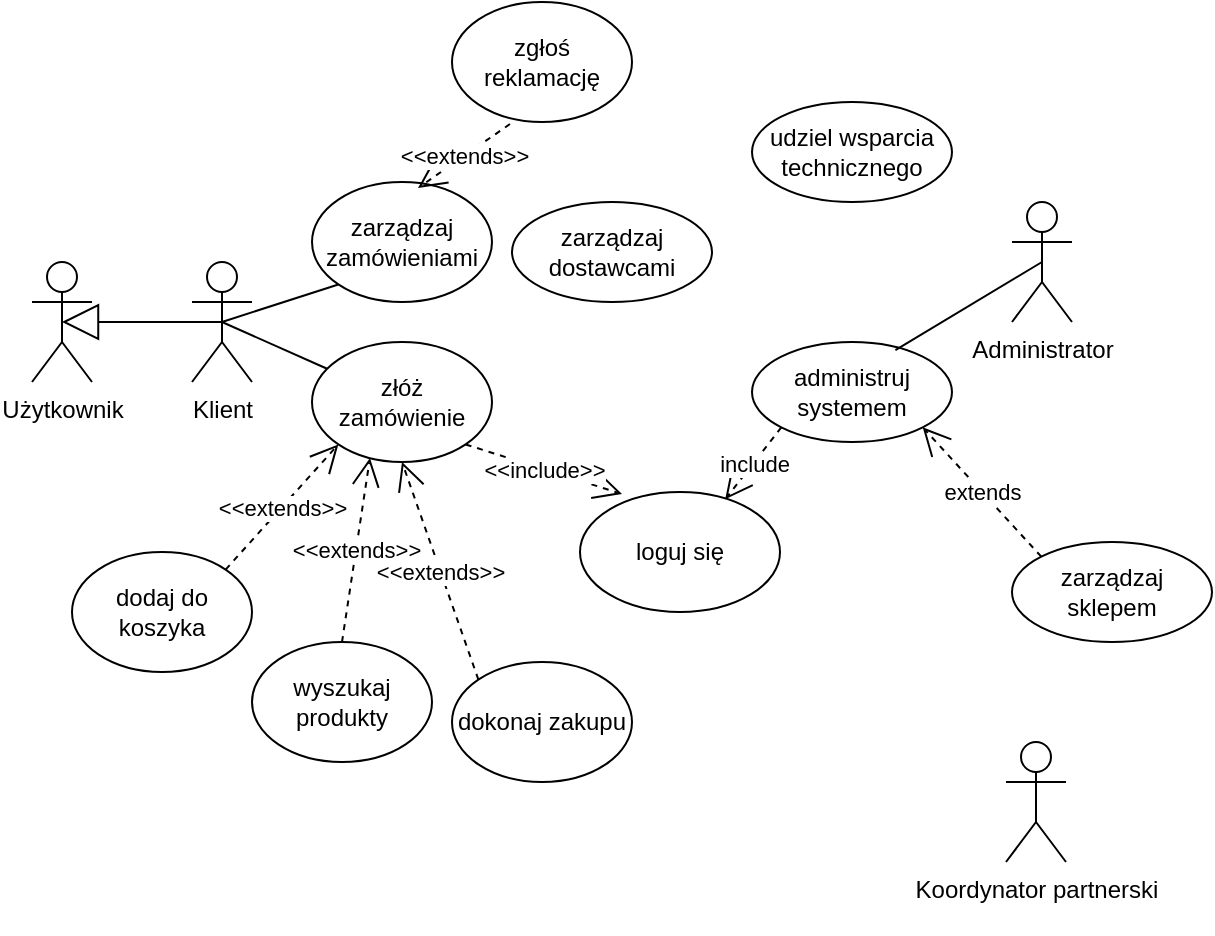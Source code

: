 <mxfile version="24.1.0" type="github">
  <diagram name="Strona-1" id="ddkchTrSO-6p45OmRP6A">
    <mxGraphModel dx="923" dy="397" grid="1" gridSize="10" guides="1" tooltips="1" connect="1" arrows="1" fold="1" page="1" pageScale="1" pageWidth="827" pageHeight="1169" math="0" shadow="0">
      <root>
        <mxCell id="0" />
        <mxCell id="1" parent="0" />
        <mxCell id="SdbDFvajUCVgvThnJawX-1" value="loguj się" style="ellipse;whiteSpace=wrap;html=1;" parent="1" vertex="1">
          <mxGeometry x="364" y="555" width="100" height="60" as="geometry" />
        </mxCell>
        <mxCell id="JuQFvX9YrrgA2miF1Yzw-1" value="Koordynator partnerski&lt;div&gt;&lt;br&gt;&lt;/div&gt;" style="shape=umlActor;verticalLabelPosition=bottom;verticalAlign=top;html=1;outlineConnect=0;" vertex="1" parent="1">
          <mxGeometry x="577" y="680" width="30" height="60" as="geometry" />
        </mxCell>
        <mxCell id="SdbDFvajUCVgvThnJawX-2" value="Klient" style="shape=umlActor;verticalLabelPosition=bottom;verticalAlign=top;html=1;" vertex="1" parent="1">
          <mxGeometry x="170" y="440" width="30" height="60" as="geometry" />
        </mxCell>
        <mxCell id="JuQFvX9YrrgA2miF1Yzw-2" value="Administrator&lt;div&gt;&lt;br&gt;&lt;/div&gt;" style="shape=umlActor;verticalLabelPosition=bottom;verticalAlign=top;html=1;outlineConnect=0;" vertex="1" parent="1">
          <mxGeometry x="580" y="410" width="30" height="60" as="geometry" />
        </mxCell>
        <mxCell id="SdbDFvajUCVgvThnJawX-4" value="" style="endArrow=none;html=1;rounded=0;entryX=0.5;entryY=0.5;entryDx=0;entryDy=0;entryPerimeter=0;" edge="1" parent="1" source="SdbDFvajUCVgvThnJawX-5" target="SdbDFvajUCVgvThnJawX-2">
          <mxGeometry width="50" height="50" relative="1" as="geometry">
            <mxPoint x="224.254" y="482.267" as="sourcePoint" />
            <mxPoint x="410" y="670" as="targetPoint" />
          </mxGeometry>
        </mxCell>
        <mxCell id="JuQFvX9YrrgA2miF1Yzw-4" value="administruj systemem" style="ellipse;whiteSpace=wrap;html=1;" vertex="1" parent="1">
          <mxGeometry x="450" y="480" width="100" height="50" as="geometry" />
        </mxCell>
        <mxCell id="SdbDFvajUCVgvThnJawX-5" value="złóż zamówienie" style="ellipse;whiteSpace=wrap;html=1;" vertex="1" parent="1">
          <mxGeometry x="230" y="480" width="90" height="60" as="geometry" />
        </mxCell>
        <mxCell id="JuQFvX9YrrgA2miF1Yzw-7" value="" style="endArrow=none;html=1;rounded=0;exitX=0.717;exitY=0.082;exitDx=0;exitDy=0;exitPerimeter=0;entryX=0.5;entryY=0.5;entryDx=0;entryDy=0;entryPerimeter=0;" edge="1" parent="1" source="JuQFvX9YrrgA2miF1Yzw-4" target="JuQFvX9YrrgA2miF1Yzw-2">
          <mxGeometry width="50" height="50" relative="1" as="geometry">
            <mxPoint x="510" y="500" as="sourcePoint" />
            <mxPoint x="560" y="450" as="targetPoint" />
          </mxGeometry>
        </mxCell>
        <mxCell id="SdbDFvajUCVgvThnJawX-6" value="&amp;lt;&amp;lt;include&amp;gt;&amp;gt;" style="endArrow=open;endSize=12;dashed=1;html=1;rounded=0;exitX=1;exitY=1;exitDx=0;exitDy=0;entryX=0.21;entryY=0.017;entryDx=0;entryDy=0;entryPerimeter=0;" edge="1" parent="1" source="SdbDFvajUCVgvThnJawX-5" target="SdbDFvajUCVgvThnJawX-1">
          <mxGeometry width="160" relative="1" as="geometry">
            <mxPoint x="320" y="730" as="sourcePoint" />
            <mxPoint x="480" y="730" as="targetPoint" />
          </mxGeometry>
        </mxCell>
        <mxCell id="JuQFvX9YrrgA2miF1Yzw-8" value="zarządzaj sklepem" style="ellipse;whiteSpace=wrap;html=1;" vertex="1" parent="1">
          <mxGeometry x="580" y="580" width="100" height="50" as="geometry" />
        </mxCell>
        <mxCell id="SdbDFvajUCVgvThnJawX-8" value="dodaj do koszyka" style="ellipse;whiteSpace=wrap;html=1;" vertex="1" parent="1">
          <mxGeometry x="110" y="585" width="90" height="60" as="geometry" />
        </mxCell>
        <mxCell id="JuQFvX9YrrgA2miF1Yzw-10" value="include" style="endArrow=open;endSize=12;dashed=1;html=1;rounded=0;exitX=0;exitY=1;exitDx=0;exitDy=0;entryX=0.726;entryY=0.061;entryDx=0;entryDy=0;entryPerimeter=0;" edge="1" parent="1" source="JuQFvX9YrrgA2miF1Yzw-4" target="SdbDFvajUCVgvThnJawX-1">
          <mxGeometry width="160" relative="1" as="geometry">
            <mxPoint x="220" y="450" as="sourcePoint" />
            <mxPoint x="260" y="500" as="targetPoint" />
          </mxGeometry>
        </mxCell>
        <mxCell id="SdbDFvajUCVgvThnJawX-9" value="&amp;lt;&amp;lt;extends&amp;gt;&amp;gt;" style="endArrow=open;endSize=12;dashed=1;html=1;rounded=0;exitX=1;exitY=0;exitDx=0;exitDy=0;entryX=0;entryY=1;entryDx=0;entryDy=0;" edge="1" parent="1" source="SdbDFvajUCVgvThnJawX-8" target="SdbDFvajUCVgvThnJawX-5">
          <mxGeometry width="160" relative="1" as="geometry">
            <mxPoint x="317" y="541" as="sourcePoint" />
            <mxPoint x="350" y="670" as="targetPoint" />
          </mxGeometry>
        </mxCell>
        <mxCell id="JuQFvX9YrrgA2miF1Yzw-14" value="extends" style="endArrow=open;endSize=12;dashed=1;html=1;rounded=0;strokeColor=default;align=center;verticalAlign=middle;fontFamily=Helvetica;fontSize=11;fontColor=default;labelBackgroundColor=default;entryX=1;entryY=1;entryDx=0;entryDy=0;exitX=0;exitY=0;exitDx=0;exitDy=0;" edge="1" parent="1" source="JuQFvX9YrrgA2miF1Yzw-8" target="JuQFvX9YrrgA2miF1Yzw-4">
          <mxGeometry width="160" relative="1" as="geometry">
            <mxPoint x="480" y="650" as="sourcePoint" />
            <mxPoint x="640" y="650" as="targetPoint" />
          </mxGeometry>
        </mxCell>
        <mxCell id="SdbDFvajUCVgvThnJawX-10" value="wyszukaj produkty" style="ellipse;whiteSpace=wrap;html=1;" vertex="1" parent="1">
          <mxGeometry x="200" y="630" width="90" height="60" as="geometry" />
        </mxCell>
        <mxCell id="JuQFvX9YrrgA2miF1Yzw-15" value="zarządzaj dostawcami" style="ellipse;whiteSpace=wrap;html=1;" vertex="1" parent="1">
          <mxGeometry x="330" y="410" width="100" height="50" as="geometry" />
        </mxCell>
        <mxCell id="SdbDFvajUCVgvThnJawX-11" value="&amp;lt;&amp;lt;extends&amp;gt;&amp;gt;" style="endArrow=open;endSize=12;dashed=1;html=1;rounded=0;exitX=0.5;exitY=0;exitDx=0;exitDy=0;entryX=0.322;entryY=0.967;entryDx=0;entryDy=0;entryPerimeter=0;" edge="1" parent="1" source="SdbDFvajUCVgvThnJawX-10" target="SdbDFvajUCVgvThnJawX-5">
          <mxGeometry width="160" relative="1" as="geometry">
            <mxPoint x="227" y="604" as="sourcePoint" />
            <mxPoint x="285" y="550" as="targetPoint" />
          </mxGeometry>
        </mxCell>
        <mxCell id="JuQFvX9YrrgA2miF1Yzw-16" value="udziel wsparcia technicznego" style="ellipse;whiteSpace=wrap;html=1;" vertex="1" parent="1">
          <mxGeometry x="450" y="360" width="100" height="50" as="geometry" />
        </mxCell>
        <mxCell id="SdbDFvajUCVgvThnJawX-12" value="dokonaj zakupu" style="ellipse;whiteSpace=wrap;html=1;" vertex="1" parent="1">
          <mxGeometry x="300" y="640" width="90" height="60" as="geometry" />
        </mxCell>
        <mxCell id="SdbDFvajUCVgvThnJawX-13" value="&amp;lt;&amp;lt;extends&amp;gt;&amp;gt;" style="endArrow=open;endSize=12;dashed=1;html=1;rounded=0;exitX=0;exitY=0;exitDx=0;exitDy=0;entryX=0.5;entryY=1;entryDx=0;entryDy=0;" edge="1" parent="1" source="SdbDFvajUCVgvThnJawX-12" target="SdbDFvajUCVgvThnJawX-5">
          <mxGeometry width="160" relative="1" as="geometry">
            <mxPoint x="265" y="640" as="sourcePoint" />
            <mxPoint x="269" y="548" as="targetPoint" />
          </mxGeometry>
        </mxCell>
        <mxCell id="SYQceFe5XX5bmk-Zttm_-1" value="zarządzaj zamówieniami" style="ellipse;whiteSpace=wrap;html=1;" vertex="1" parent="1">
          <mxGeometry x="230" y="400" width="90" height="60" as="geometry" />
        </mxCell>
        <mxCell id="SYQceFe5XX5bmk-Zttm_-2" value="" style="endArrow=none;html=1;rounded=0;entryX=0.5;entryY=0.5;entryDx=0;entryDy=0;entryPerimeter=0;exitX=0;exitY=1;exitDx=0;exitDy=0;" edge="1" parent="1" source="SYQceFe5XX5bmk-Zttm_-1" target="SdbDFvajUCVgvThnJawX-2">
          <mxGeometry width="50" height="50" relative="1" as="geometry">
            <mxPoint x="300" y="510" as="sourcePoint" />
            <mxPoint x="350" y="460" as="targetPoint" />
          </mxGeometry>
        </mxCell>
        <mxCell id="SYQceFe5XX5bmk-Zttm_-3" value="zgłoś reklamację" style="ellipse;whiteSpace=wrap;html=1;" vertex="1" parent="1">
          <mxGeometry x="300" y="310" width="90" height="60" as="geometry" />
        </mxCell>
        <mxCell id="SYQceFe5XX5bmk-Zttm_-4" value="&amp;lt;&amp;lt;extends&amp;gt;&amp;gt;" style="endArrow=open;endSize=12;dashed=1;html=1;rounded=0;exitX=0.322;exitY=1.017;exitDx=0;exitDy=0;entryX=0.589;entryY=0.05;entryDx=0;entryDy=0;entryPerimeter=0;exitPerimeter=0;" edge="1" parent="1" source="SYQceFe5XX5bmk-Zttm_-3" target="SYQceFe5XX5bmk-Zttm_-1">
          <mxGeometry width="160" relative="1" as="geometry">
            <mxPoint x="240" y="490" as="sourcePoint" />
            <mxPoint x="400" y="490" as="targetPoint" />
          </mxGeometry>
        </mxCell>
        <mxCell id="SYQceFe5XX5bmk-Zttm_-5" value="Użytkownik" style="shape=umlActor;verticalLabelPosition=bottom;verticalAlign=top;html=1;" vertex="1" parent="1">
          <mxGeometry x="90" y="440" width="30" height="60" as="geometry" />
        </mxCell>
        <mxCell id="SYQceFe5XX5bmk-Zttm_-6" value="" style="endArrow=block;endSize=16;endFill=0;html=1;rounded=0;exitX=0.5;exitY=0.5;exitDx=0;exitDy=0;exitPerimeter=0;entryX=0.5;entryY=0.5;entryDx=0;entryDy=0;entryPerimeter=0;" edge="1" parent="1" source="SdbDFvajUCVgvThnJawX-2" target="SYQceFe5XX5bmk-Zttm_-5">
          <mxGeometry width="160" relative="1" as="geometry">
            <mxPoint x="230" y="710" as="sourcePoint" />
            <mxPoint x="390" y="710" as="targetPoint" />
          </mxGeometry>
        </mxCell>
      </root>
    </mxGraphModel>
  </diagram>
</mxfile>
